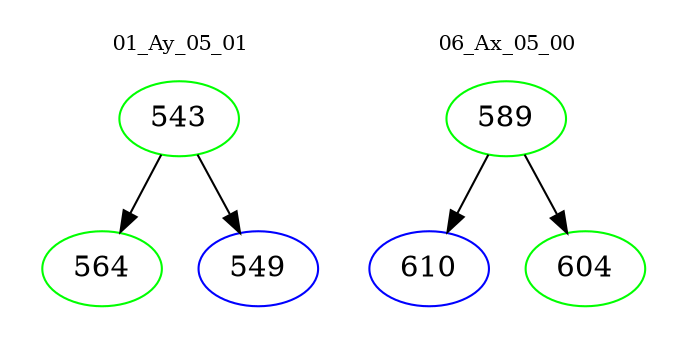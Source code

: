 digraph{
subgraph cluster_0 {
color = white
label = "01_Ay_05_01";
fontsize=10;
T0_543 [label="543", color="green"]
T0_543 -> T0_564 [color="black"]
T0_564 [label="564", color="green"]
T0_543 -> T0_549 [color="black"]
T0_549 [label="549", color="blue"]
}
subgraph cluster_1 {
color = white
label = "06_Ax_05_00";
fontsize=10;
T1_589 [label="589", color="green"]
T1_589 -> T1_610 [color="black"]
T1_610 [label="610", color="blue"]
T1_589 -> T1_604 [color="black"]
T1_604 [label="604", color="green"]
}
}

